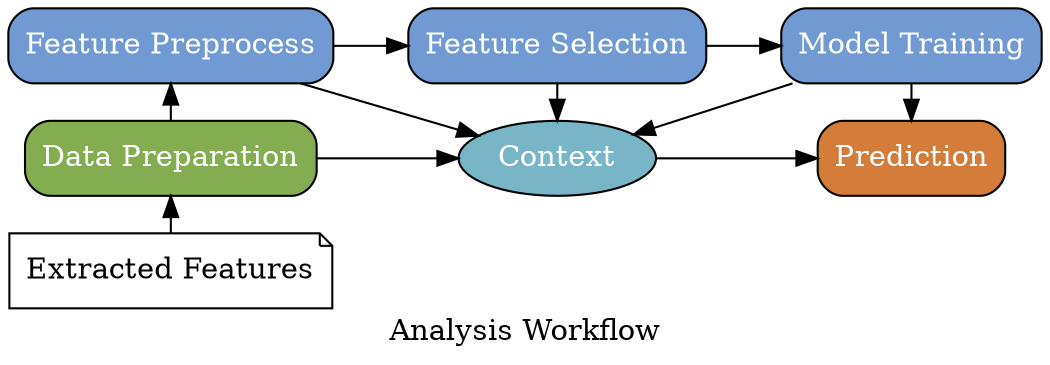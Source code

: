 digraph G {
    // Graph Attributes
    rankdir=LR;
    label="Analysis Workflow";
    node [shape="box", style="rounded,filled", fontcolor="#FFFFFF"];

    // Nodes
    input_features[shape="note", style="", fontcolor="", label="Extracted Features"];
    data_preparation[fillcolor="#84AC50", label="Data Preparation"];
    preprocess[fillcolor="#7199D2", label="Feature Preprocess"];
    feature_selection[fillcolor="#7199D2", label="Feature Selection"];
    model_training[fillcolor="#7199D2", label="Model Training"];
    prediction[fillcolor="#D47C39", label="Prediction"];
    context[shape="oval", fillcolor="#78B5C6", label="Context"];
    
    // Edges
    { rank=same input_features data_preparation preprocess }
    { rank=same model_training prediction }
    { rank=same feature_selection context }
    
    data_preparation  -> input_features     [dir="back"];
    preprocess        -> data_preparation   [dir="back"];
    preprocess        -> feature_selection;
    feature_selection -> model_training;
    model_training    -> prediction;

    data_preparation  -> context;
    preprocess        -> context;
    feature_selection -> context;
    model_training    -> context;
    context           -> prediction;
}
